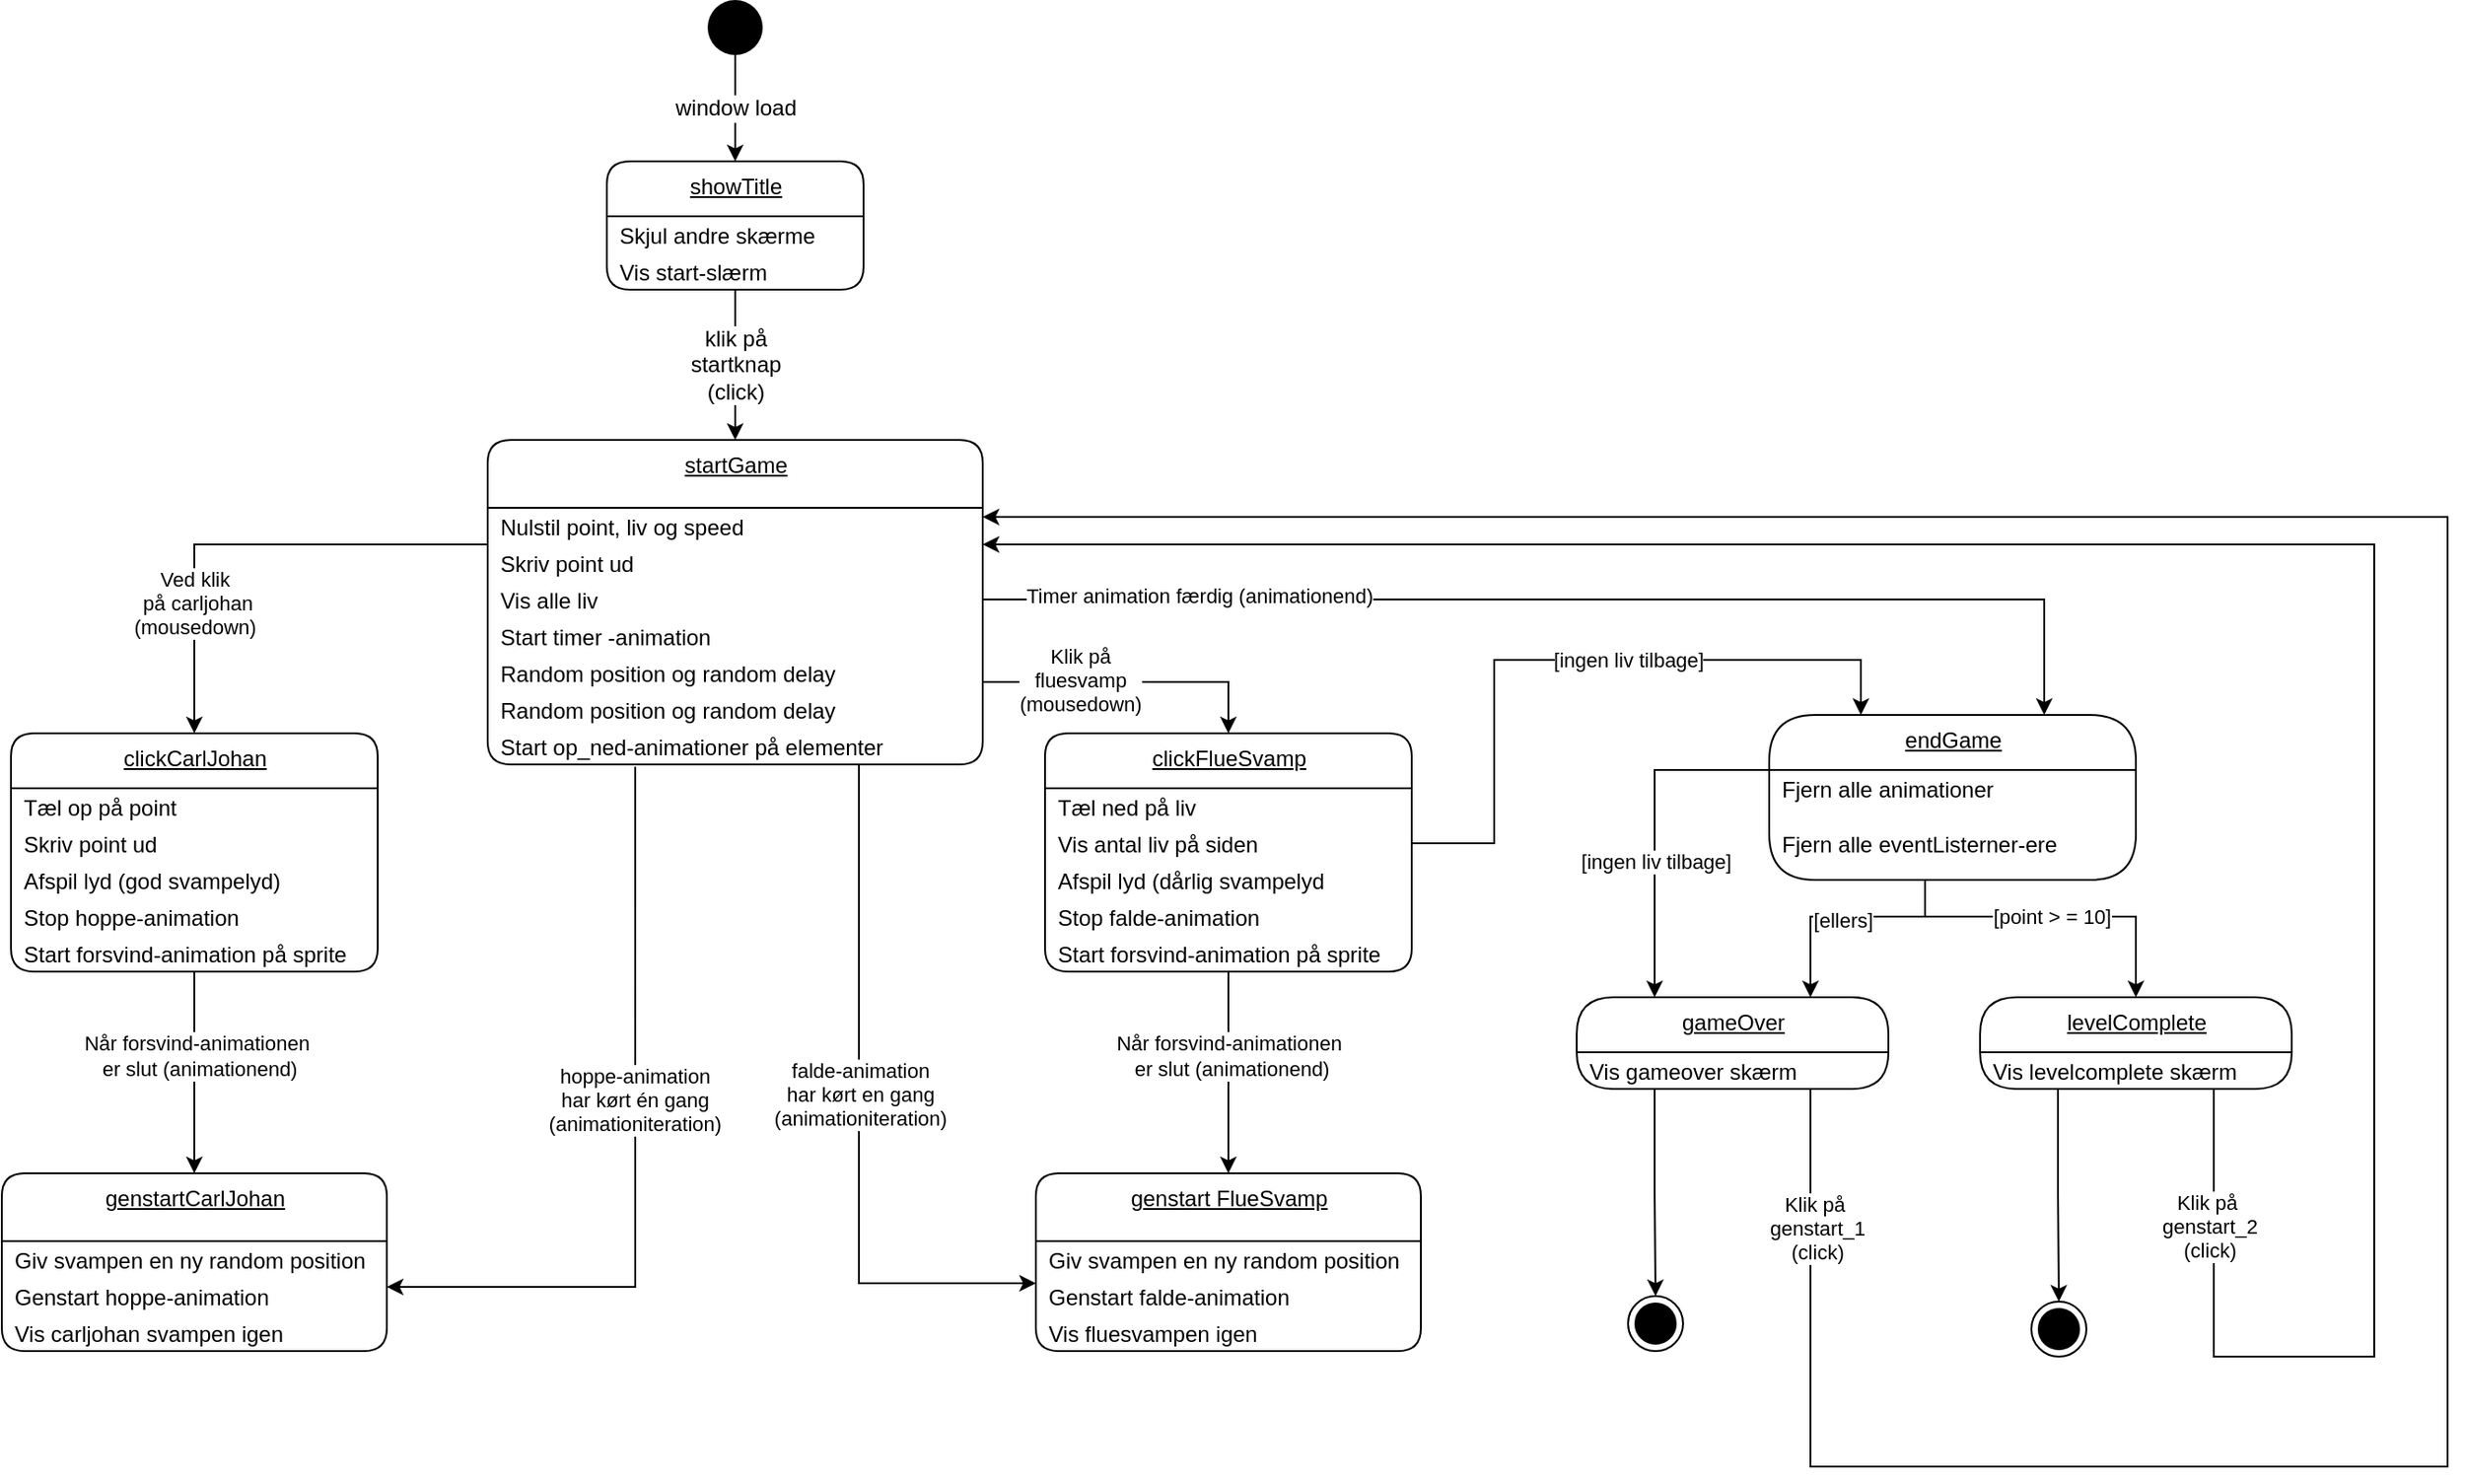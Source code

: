 <mxfile>
    <diagram id="dPa3eCRp1KqCvTpyh3m8" name="Page-1">
        <mxGraphModel dx="960" dy="650" grid="1" gridSize="10" guides="1" tooltips="1" connect="1" arrows="1" fold="1" page="1" pageScale="1" pageWidth="827" pageHeight="1169" background="#FFFFFF" math="0" shadow="0">
            <root>
                <mxCell id="0"/>
                <mxCell id="1" parent="0"/>
                <mxCell id="23" value="&lt;span style=&quot;font-size: 12px&quot;&gt;window load&lt;/span&gt;" style="edgeStyle=orthogonalEdgeStyle;rounded=0;orthogonalLoop=1;jettySize=auto;html=1;exitX=0.5;exitY=1;exitDx=0;exitDy=0;entryX=0.5;entryY=0;entryDx=0;entryDy=0;" parent="1" source="2" target="63" edge="1">
                    <mxGeometry relative="1" as="geometry">
                        <mxPoint x="241" y="109" as="targetPoint"/>
                    </mxGeometry>
                </mxCell>
                <mxCell id="2" value="" style="ellipse;fillColor=#000000;strokeColor=none;" parent="1" vertex="1">
                    <mxGeometry x="441" y="29" width="30" height="30" as="geometry"/>
                </mxCell>
                <mxCell id="25" value="startGame" style="swimlane;fontStyle=4;align=center;verticalAlign=top;childLayout=stackLayout;horizontal=1;startSize=37;horizontalStack=0;resizeParent=1;resizeParentMax=0;resizeLast=0;collapsible=0;marginBottom=0;html=1;rounded=1;absoluteArcSize=1;arcSize=25;" parent="1" vertex="1">
                    <mxGeometry x="321" y="269" width="270" height="177" as="geometry"/>
                </mxCell>
                <mxCell id="46" value="Nulstil point, liv og speed" style="fillColor=none;strokeColor=none;align=left;verticalAlign=middle;spacingLeft=5;" parent="25" vertex="1">
                    <mxGeometry y="37" width="270" height="20" as="geometry"/>
                </mxCell>
                <mxCell id="47" value="Skriv point ud" style="fillColor=none;strokeColor=none;align=left;verticalAlign=middle;spacingLeft=5;" parent="25" vertex="1">
                    <mxGeometry y="57" width="270" height="20" as="geometry"/>
                </mxCell>
                <mxCell id="48" value="Vis alle liv" style="fillColor=none;strokeColor=none;align=left;verticalAlign=middle;spacingLeft=5;" parent="25" vertex="1">
                    <mxGeometry y="77" width="270" height="20" as="geometry"/>
                </mxCell>
                <mxCell id="49" value="Start timer -animation" style="fillColor=none;strokeColor=none;align=left;verticalAlign=middle;spacingLeft=5;" parent="25" vertex="1">
                    <mxGeometry y="97" width="270" height="20" as="geometry"/>
                </mxCell>
                <mxCell id="50" value="Random position og random delay" style="fillColor=none;strokeColor=none;align=left;verticalAlign=middle;spacingLeft=5;" parent="25" vertex="1">
                    <mxGeometry y="117" width="270" height="20" as="geometry"/>
                </mxCell>
                <mxCell id="51" value="Random position og random delay" style="fillColor=none;strokeColor=none;align=left;verticalAlign=middle;spacingLeft=5;" parent="25" vertex="1">
                    <mxGeometry y="137" width="270" height="20" as="geometry"/>
                </mxCell>
                <mxCell id="52" value="Start op_ned-animationer på elementer" style="fillColor=none;strokeColor=none;align=left;verticalAlign=middle;spacingLeft=5;" parent="25" vertex="1">
                    <mxGeometry y="157" width="270" height="20" as="geometry"/>
                </mxCell>
                <mxCell id="53" value="&lt;span style=&quot;font-size: 12px&quot;&gt;klik på &lt;br&gt;startknap&lt;br&gt;(click)&lt;br&gt;&lt;/span&gt;" style="edgeStyle=orthogonalEdgeStyle;rounded=0;orthogonalLoop=1;jettySize=auto;html=1;exitX=0.5;exitY=1;exitDx=0;exitDy=0;entryX=0.5;entryY=0;entryDx=0;entryDy=0;" parent="1" source="65" target="25" edge="1">
                    <mxGeometry relative="1" as="geometry">
                        <mxPoint x="241" y="186" as="sourcePoint"/>
                    </mxGeometry>
                </mxCell>
                <mxCell id="55" value="clickCarlJohan" style="swimlane;fontStyle=4;align=center;verticalAlign=top;childLayout=stackLayout;horizontal=1;startSize=30;horizontalStack=0;resizeParent=1;resizeParentMax=0;resizeLast=0;collapsible=0;marginBottom=0;html=1;rounded=1;absoluteArcSize=1;arcSize=25;" parent="1" vertex="1">
                    <mxGeometry x="61" y="429" width="200" height="130" as="geometry"/>
                </mxCell>
                <mxCell id="112" value="Tæl op på point" style="fillColor=none;strokeColor=none;align=left;verticalAlign=middle;spacingLeft=5;" parent="55" vertex="1">
                    <mxGeometry y="30" width="200" height="20" as="geometry"/>
                </mxCell>
                <mxCell id="56" value="Skriv point ud" style="fillColor=none;strokeColor=none;align=left;verticalAlign=middle;spacingLeft=5;" parent="55" vertex="1">
                    <mxGeometry y="50" width="200" height="20" as="geometry"/>
                </mxCell>
                <mxCell id="57" value="Afspil lyd (god svampelyd)" style="fillColor=none;strokeColor=none;align=left;verticalAlign=middle;spacingLeft=5;" parent="55" vertex="1">
                    <mxGeometry y="70" width="200" height="20" as="geometry"/>
                </mxCell>
                <mxCell id="58" value="Stop hoppe-animation" style="fillColor=none;strokeColor=none;align=left;verticalAlign=middle;spacingLeft=5;" parent="55" vertex="1">
                    <mxGeometry y="90" width="200" height="20" as="geometry"/>
                </mxCell>
                <mxCell id="114" value="Start forsvind-animation på sprite" style="fillColor=none;strokeColor=none;align=left;verticalAlign=middle;spacingLeft=5;" parent="55" vertex="1">
                    <mxGeometry y="110" width="200" height="20" as="geometry"/>
                </mxCell>
                <mxCell id="63" value="showTitle" style="swimlane;fontStyle=4;align=center;verticalAlign=top;childLayout=stackLayout;horizontal=1;startSize=30;horizontalStack=0;resizeParent=1;resizeParentMax=0;resizeLast=0;collapsible=0;marginBottom=0;html=1;rounded=1;absoluteArcSize=1;arcSize=25;" parent="1" vertex="1">
                    <mxGeometry x="386" y="117" width="140" height="70" as="geometry"/>
                </mxCell>
                <mxCell id="113" value="Skjul andre skærme" style="fillColor=none;strokeColor=none;align=left;verticalAlign=middle;spacingLeft=5;" parent="63" vertex="1">
                    <mxGeometry y="30" width="140" height="20" as="geometry"/>
                </mxCell>
                <mxCell id="65" value="Vis start-slærm" style="fillColor=none;strokeColor=none;align=left;verticalAlign=middle;spacingLeft=5;" parent="63" vertex="1">
                    <mxGeometry y="50" width="140" height="20" as="geometry"/>
                </mxCell>
                <mxCell id="68" value="genstartCarlJohan" style="swimlane;fontStyle=4;align=center;verticalAlign=top;childLayout=stackLayout;horizontal=1;startSize=37;horizontalStack=0;resizeParent=1;resizeParentMax=0;resizeLast=0;collapsible=0;marginBottom=0;html=1;rounded=1;absoluteArcSize=1;arcSize=25;" parent="1" vertex="1">
                    <mxGeometry x="56" y="669" width="210" height="97" as="geometry"/>
                </mxCell>
                <mxCell id="69" value="Giv svampen en ny random position" style="fillColor=none;strokeColor=none;align=left;verticalAlign=middle;spacingLeft=5;" parent="68" vertex="1">
                    <mxGeometry y="37" width="210" height="20" as="geometry"/>
                </mxCell>
                <mxCell id="70" value="Genstart hoppe-animation" style="fillColor=none;strokeColor=none;align=left;verticalAlign=middle;spacingLeft=5;" parent="68" vertex="1">
                    <mxGeometry y="57" width="210" height="20" as="geometry"/>
                </mxCell>
                <mxCell id="71" value="Vis carljohan svampen igen" style="fillColor=none;strokeColor=none;align=left;verticalAlign=middle;spacingLeft=5;" parent="68" vertex="1">
                    <mxGeometry y="77" width="210" height="20" as="geometry"/>
                </mxCell>
                <mxCell id="73" value="Ved klik&lt;br&gt;&amp;nbsp;på carljohan&lt;br&gt;(mousedown)" style="edgeStyle=orthogonalEdgeStyle;rounded=0;orthogonalLoop=1;jettySize=auto;html=1;exitX=0;exitY=0;exitDx=0;exitDy=0;entryX=0.5;entryY=0;entryDx=0;entryDy=0;" parent="1" source="48" target="55" edge="1">
                    <mxGeometry x="0.495" relative="1" as="geometry">
                        <mxPoint as="offset"/>
                    </mxGeometry>
                </mxCell>
                <mxCell id="74" value="hoppe-animation&lt;br&gt;har kørt én gang&lt;br&gt;(animationiteration)" style="edgeStyle=orthogonalEdgeStyle;rounded=0;orthogonalLoop=1;jettySize=auto;html=1;exitX=0.298;exitY=1.064;exitDx=0;exitDy=0;entryX=1;entryY=0.25;entryDx=0;entryDy=0;exitPerimeter=0;" parent="1" source="52" target="70" edge="1">
                    <mxGeometry x="-0.133" relative="1" as="geometry">
                        <Array as="points">
                            <mxPoint x="401" y="731"/>
                        </Array>
                        <mxPoint as="offset"/>
                    </mxGeometry>
                </mxCell>
                <mxCell id="75" value="clickFlueSvamp" style="swimlane;fontStyle=4;align=center;verticalAlign=top;childLayout=stackLayout;horizontal=1;startSize=30;horizontalStack=0;resizeParent=1;resizeParentMax=0;resizeLast=0;collapsible=0;marginBottom=0;html=1;rounded=1;absoluteArcSize=1;arcSize=25;" parent="1" vertex="1">
                    <mxGeometry x="625" y="429" width="200" height="130" as="geometry"/>
                </mxCell>
                <mxCell id="76" value="Tæl ned på liv" style="fillColor=none;strokeColor=none;align=left;verticalAlign=middle;spacingLeft=5;" parent="75" vertex="1">
                    <mxGeometry y="30" width="200" height="20" as="geometry"/>
                </mxCell>
                <mxCell id="77" value="Vis antal liv på siden" style="fillColor=none;strokeColor=none;align=left;verticalAlign=middle;spacingLeft=5;" parent="75" vertex="1">
                    <mxGeometry y="50" width="200" height="20" as="geometry"/>
                </mxCell>
                <mxCell id="78" value="Afspil lyd (dårlig svampelyd" style="fillColor=none;strokeColor=none;align=left;verticalAlign=middle;spacingLeft=5;" parent="75" vertex="1">
                    <mxGeometry y="70" width="200" height="20" as="geometry"/>
                </mxCell>
                <mxCell id="138" value="Stop falde-animation" style="fillColor=none;strokeColor=none;align=left;verticalAlign=middle;spacingLeft=5;" parent="75" vertex="1">
                    <mxGeometry y="90" width="200" height="20" as="geometry"/>
                </mxCell>
                <mxCell id="139" value="Start forsvind-animation på sprite" style="fillColor=none;strokeColor=none;align=left;verticalAlign=middle;spacingLeft=5;" parent="75" vertex="1">
                    <mxGeometry y="110" width="200" height="20" as="geometry"/>
                </mxCell>
                <mxCell id="79" value="genstart FlueSvamp" style="swimlane;fontStyle=4;align=center;verticalAlign=top;childLayout=stackLayout;horizontal=1;startSize=37;horizontalStack=0;resizeParent=1;resizeParentMax=0;resizeLast=0;collapsible=0;marginBottom=0;html=1;rounded=1;absoluteArcSize=1;arcSize=25;" parent="1" vertex="1">
                    <mxGeometry x="620" y="669" width="210" height="97" as="geometry"/>
                </mxCell>
                <mxCell id="80" value="Giv svampen en ny random position" style="fillColor=none;strokeColor=none;align=left;verticalAlign=middle;spacingLeft=5;" parent="79" vertex="1">
                    <mxGeometry y="37" width="210" height="20" as="geometry"/>
                </mxCell>
                <mxCell id="81" value="Genstart falde-animation" style="fillColor=none;strokeColor=none;align=left;verticalAlign=middle;spacingLeft=5;" parent="79" vertex="1">
                    <mxGeometry y="57" width="210" height="20" as="geometry"/>
                </mxCell>
                <mxCell id="82" value="Vis fluesvampen igen" style="fillColor=none;strokeColor=none;align=left;verticalAlign=middle;spacingLeft=5;" parent="79" vertex="1">
                    <mxGeometry y="77" width="210" height="20" as="geometry"/>
                </mxCell>
                <mxCell id="84" value="Klik på&lt;br&gt;fluesvamp&lt;br&gt;(mousedown)" style="edgeStyle=orthogonalEdgeStyle;rounded=0;orthogonalLoop=1;jettySize=auto;html=1;exitX=1;exitY=0.75;exitDx=0;exitDy=0;entryX=0.5;entryY=0;entryDx=0;entryDy=0;" parent="1" source="50" target="75" edge="1">
                    <mxGeometry x="-0.351" y="1" relative="1" as="geometry">
                        <mxPoint as="offset"/>
                    </mxGeometry>
                </mxCell>
                <mxCell id="88" value="endGame" style="swimlane;fontStyle=4;align=center;verticalAlign=top;childLayout=stackLayout;horizontal=1;startSize=30;horizontalStack=0;resizeParent=1;resizeParentMax=0;resizeLast=0;collapsible=0;marginBottom=0;html=1;rounded=1;absoluteArcSize=1;arcSize=50;" parent="1" vertex="1">
                    <mxGeometry x="1020" y="419" width="200" height="90" as="geometry"/>
                </mxCell>
                <mxCell id="89" value="Fjern alle animationer" style="fillColor=none;strokeColor=none;align=left;verticalAlign=middle;spacingLeft=5;" parent="88" vertex="1">
                    <mxGeometry y="30" width="200" height="20" as="geometry"/>
                </mxCell>
                <mxCell id="90" value="Fjern alle eventListerner-ere" style="fillColor=none;strokeColor=none;align=left;verticalAlign=middle;spacingLeft=5;" parent="88" vertex="1">
                    <mxGeometry y="50" width="200" height="40" as="geometry"/>
                </mxCell>
                <mxCell id="92" value="levelComplete" style="swimlane;fontStyle=4;align=center;verticalAlign=top;childLayout=stackLayout;horizontal=1;startSize=30;horizontalStack=0;resizeParent=1;resizeParentMax=0;resizeLast=0;collapsible=0;marginBottom=0;html=1;rounded=1;absoluteArcSize=1;arcSize=92;" parent="1" vertex="1">
                    <mxGeometry x="1135" y="573" width="170" height="50" as="geometry"/>
                </mxCell>
                <mxCell id="93" value="Vis levelcomplete skærm" style="fillColor=none;strokeColor=none;align=left;verticalAlign=middle;spacingLeft=5;" parent="92" vertex="1">
                    <mxGeometry y="30" width="170" height="20" as="geometry"/>
                </mxCell>
                <mxCell id="95" value="gameOver" style="swimlane;fontStyle=4;align=center;verticalAlign=top;childLayout=stackLayout;horizontal=1;startSize=30;horizontalStack=0;resizeParent=1;resizeParentMax=0;resizeLast=0;collapsible=0;marginBottom=0;html=1;rounded=1;absoluteArcSize=1;arcSize=92;" parent="1" vertex="1">
                    <mxGeometry x="915" y="573" width="170" height="50" as="geometry"/>
                </mxCell>
                <mxCell id="96" value="Vis gameover skærm" style="fillColor=none;strokeColor=none;align=left;verticalAlign=middle;spacingLeft=5;" parent="95" vertex="1">
                    <mxGeometry y="30" width="170" height="20" as="geometry"/>
                </mxCell>
                <mxCell id="99" style="edgeStyle=orthogonalEdgeStyle;rounded=0;orthogonalLoop=1;jettySize=auto;html=1;exitX=0;exitY=0;exitDx=0;exitDy=0;entryX=0.25;entryY=0;entryDx=0;entryDy=0;" parent="1" source="90" target="95" edge="1">
                    <mxGeometry relative="1" as="geometry">
                        <mxPoint x="954" y="559" as="targetPoint"/>
                    </mxGeometry>
                </mxCell>
                <mxCell id="100" value="[ingen liv tilbage]" style="edgeLabel;html=1;align=center;verticalAlign=middle;resizable=0;points=[];" parent="99" vertex="1" connectable="0">
                    <mxGeometry x="0.285" relative="1" as="geometry">
                        <mxPoint as="offset"/>
                    </mxGeometry>
                </mxCell>
                <mxCell id="101" value="" style="ellipse;html=1;shape=endState;fillColor=#000000;strokeColor=#000000;" parent="1" vertex="1">
                    <mxGeometry x="943" y="736" width="30" height="30" as="geometry"/>
                </mxCell>
                <mxCell id="102" value="" style="ellipse;html=1;shape=endState;fillColor=#000000;strokeColor=#000000;" parent="1" vertex="1">
                    <mxGeometry x="1163" y="739" width="30" height="30" as="geometry"/>
                </mxCell>
                <mxCell id="115" style="edgeStyle=none;html=1;entryX=0.5;entryY=0;entryDx=0;entryDy=0;" parent="1" source="114" target="68" edge="1">
                    <mxGeometry relative="1" as="geometry"/>
                </mxCell>
                <mxCell id="116" value="Når forsvind-animationen&lt;br&gt;&amp;nbsp;er slut (animationend)" style="edgeLabel;html=1;align=center;verticalAlign=middle;resizable=0;points=[];" parent="115" vertex="1" connectable="0">
                    <mxGeometry x="-0.172" y="1" relative="1" as="geometry">
                        <mxPoint as="offset"/>
                    </mxGeometry>
                </mxCell>
                <mxCell id="121" style="edgeStyle=orthogonalEdgeStyle;rounded=0;html=1;entryX=0.75;entryY=0;entryDx=0;entryDy=0;" parent="1" target="95" edge="1">
                    <mxGeometry relative="1" as="geometry">
                        <mxPoint x="1105" y="509" as="sourcePoint"/>
                        <Array as="points">
                            <mxPoint x="1105" y="529"/>
                            <mxPoint x="1043" y="529"/>
                        </Array>
                    </mxGeometry>
                </mxCell>
                <mxCell id="124" value="[ellers]" style="edgeLabel;html=1;align=center;verticalAlign=middle;resizable=0;points=[];" parent="121" vertex="1" connectable="0">
                    <mxGeometry x="0.035" y="2" relative="1" as="geometry">
                        <mxPoint as="offset"/>
                    </mxGeometry>
                </mxCell>
                <mxCell id="122" style="edgeStyle=orthogonalEdgeStyle;rounded=0;html=1;entryX=0.5;entryY=0;entryDx=0;entryDy=0;" parent="1" target="92" edge="1">
                    <mxGeometry relative="1" as="geometry">
                        <mxPoint x="1105" y="509" as="sourcePoint"/>
                        <Array as="points">
                            <mxPoint x="1105" y="529"/>
                            <mxPoint x="1220" y="529"/>
                        </Array>
                    </mxGeometry>
                </mxCell>
                <mxCell id="125" value="[point &amp;gt; = 10]" style="edgeLabel;html=1;align=center;verticalAlign=middle;resizable=0;points=[];" parent="122" vertex="1" connectable="0">
                    <mxGeometry x="-0.011" relative="1" as="geometry">
                        <mxPoint as="offset"/>
                    </mxGeometry>
                </mxCell>
                <mxCell id="129" style="edgeStyle=orthogonalEdgeStyle;rounded=0;html=1;exitX=1;exitY=0.5;exitDx=0;exitDy=0;entryX=0.75;entryY=0;entryDx=0;entryDy=0;" parent="1" source="48" target="88" edge="1">
                    <mxGeometry relative="1" as="geometry"/>
                </mxCell>
                <mxCell id="130" value="Timer animation færdig (animationend)" style="edgeLabel;html=1;align=center;verticalAlign=middle;resizable=0;points=[];" parent="129" vertex="1" connectable="0">
                    <mxGeometry x="-0.632" y="2" relative="1" as="geometry">
                        <mxPoint as="offset"/>
                    </mxGeometry>
                </mxCell>
                <mxCell id="140" style="edgeStyle=orthogonalEdgeStyle;rounded=0;html=1;exitX=0.5;exitY=1;exitDx=0;exitDy=0;entryX=0.5;entryY=0;entryDx=0;entryDy=0;" parent="1" source="139" target="79" edge="1">
                    <mxGeometry relative="1" as="geometry"/>
                </mxCell>
                <mxCell id="155" value="&lt;span style=&quot;color: rgba(0, 0, 0, 0); font-family: monospace; font-size: 0px; text-align: start; background-color: rgb(251, 251, 251);&quot;&gt;%3CmxGraphModel%3E%3Croot%3E%3CmxCell%20id%3D%220%22%2F%3E%3CmxCell%20id%3D%221%22%20parent%3D%220%22%2F%3E%3CmxCell%20id%3D%222%22%20value%3D%22N%C3%A5r%20forsvind-animationen%26lt%3Bbr%26gt%3B%26amp%3Bnbsp%3Ber%20slut%20(animationend)%22%20style%3D%22edgeLabel%3Bhtml%3D1%3Balign%3Dcenter%3BverticalAlign%3Dmiddle%3Bresizable%3D0%3Bpoints%3D%5B%5D%3B%22%20vertex%3D%221%22%20connectable%3D%220%22%20parent%3D%221%22%3E%3CmxGeometry%20x%3D%22162%22%20y%3D%22605%22%20as%3D%22geometry%22%2F%3E%3C%2FmxCell%3E%3C%2Froot%3E%3C%2FmxGraphModel%3E&lt;/span&gt;" style="edgeLabel;html=1;align=center;verticalAlign=middle;resizable=0;points=[];" vertex="1" connectable="0" parent="140">
                    <mxGeometry x="-0.239" relative="1" as="geometry">
                        <mxPoint as="offset"/>
                    </mxGeometry>
                </mxCell>
                <mxCell id="156" value="Når forsvind-animationen&lt;br style=&quot;border-color: var(--border-color);&quot;&gt;&amp;nbsp;er slut (animationend)" style="edgeLabel;html=1;align=center;verticalAlign=middle;resizable=0;points=[];" vertex="1" connectable="0" parent="140">
                    <mxGeometry x="-0.167" relative="1" as="geometry">
                        <mxPoint as="offset"/>
                    </mxGeometry>
                </mxCell>
                <mxCell id="142" style="edgeStyle=orthogonalEdgeStyle;rounded=0;html=1;exitX=0.75;exitY=1;exitDx=0;exitDy=0;" parent="1" source="52" edge="1">
                    <mxGeometry relative="1" as="geometry">
                        <mxPoint x="620" y="729" as="targetPoint"/>
                        <Array as="points">
                            <mxPoint x="524" y="729"/>
                            <mxPoint x="617" y="729"/>
                        </Array>
                    </mxGeometry>
                </mxCell>
                <mxCell id="143" value="falde-animation&lt;br style=&quot;border-color: var(--border-color);&quot;&gt;har kørt en gang&lt;br style=&quot;border-color: var(--border-color);&quot;&gt;(animationiteration)" style="edgeLabel;html=1;align=center;verticalAlign=middle;resizable=0;points=[];" parent="142" vertex="1" connectable="0">
                    <mxGeometry x="-0.056" relative="1" as="geometry">
                        <mxPoint y="1" as="offset"/>
                    </mxGeometry>
                </mxCell>
                <mxCell id="144" style="edgeStyle=orthogonalEdgeStyle;rounded=0;html=1;entryX=0.25;entryY=0;entryDx=0;entryDy=0;" parent="1" source="77" target="88" edge="1">
                    <mxGeometry relative="1" as="geometry">
                        <Array as="points">
                            <mxPoint x="870" y="489"/>
                            <mxPoint x="870" y="389"/>
                            <mxPoint x="1070" y="389"/>
                        </Array>
                    </mxGeometry>
                </mxCell>
                <mxCell id="145" value="[ingen liv tilbage]" style="edgeLabel;html=1;align=center;verticalAlign=middle;resizable=0;points=[];" parent="144" vertex="1" connectable="0">
                    <mxGeometry x="0.16" relative="1" as="geometry">
                        <mxPoint as="offset"/>
                    </mxGeometry>
                </mxCell>
                <mxCell id="147" style="edgeStyle=orthogonalEdgeStyle;rounded=0;html=1;exitX=0.25;exitY=1;exitDx=0;exitDy=0;entryX=0.5;entryY=0;entryDx=0;entryDy=0;" parent="1" source="96" target="101" edge="1">
                    <mxGeometry relative="1" as="geometry"/>
                </mxCell>
                <mxCell id="149" style="edgeStyle=orthogonalEdgeStyle;rounded=0;html=1;exitX=0.25;exitY=1;exitDx=0;exitDy=0;entryX=0.5;entryY=0;entryDx=0;entryDy=0;" parent="1" source="93" target="102" edge="1">
                    <mxGeometry relative="1" as="geometry"/>
                </mxCell>
                <mxCell id="151" style="edgeStyle=orthogonalEdgeStyle;rounded=0;html=1;entryX=1;entryY=1;entryDx=0;entryDy=0;exitX=0.75;exitY=1;exitDx=0;exitDy=0;" parent="1" source="93" target="46" edge="1">
                    <mxGeometry relative="1" as="geometry">
                        <Array as="points">
                            <mxPoint x="1263" y="769"/>
                            <mxPoint x="1350" y="769"/>
                            <mxPoint x="1350" y="326"/>
                        </Array>
                    </mxGeometry>
                </mxCell>
                <mxCell id="154" value="Klik på&amp;nbsp;&lt;br style=&quot;border-color: var(--border-color);&quot;&gt;genstart_2&lt;br style=&quot;border-color: var(--border-color);&quot;&gt;(click)" style="edgeLabel;html=1;align=center;verticalAlign=middle;resizable=0;points=[];" parent="151" vertex="1" connectable="0">
                    <mxGeometry x="-0.919" y="3" relative="1" as="geometry">
                        <mxPoint x="-6" y="17" as="offset"/>
                    </mxGeometry>
                </mxCell>
                <mxCell id="152" style="edgeStyle=orthogonalEdgeStyle;rounded=0;html=1;entryX=1;entryY=0.25;entryDx=0;entryDy=0;exitX=0.75;exitY=1;exitDx=0;exitDy=0;" parent="1" source="96" target="46" edge="1">
                    <mxGeometry relative="1" as="geometry">
                        <Array as="points">
                            <mxPoint x="1043" y="829"/>
                            <mxPoint x="1390" y="829"/>
                            <mxPoint x="1390" y="311"/>
                        </Array>
                    </mxGeometry>
                </mxCell>
                <mxCell id="153" value="Klik på&amp;nbsp;&lt;br&gt;genstart_1&lt;br&gt;(click)" style="edgeLabel;html=1;align=center;verticalAlign=middle;resizable=0;points=[];" parent="152" vertex="1" connectable="0">
                    <mxGeometry x="-0.919" y="3" relative="1" as="geometry">
                        <mxPoint as="offset"/>
                    </mxGeometry>
                </mxCell>
            </root>
        </mxGraphModel>
    </diagram>
</mxfile>